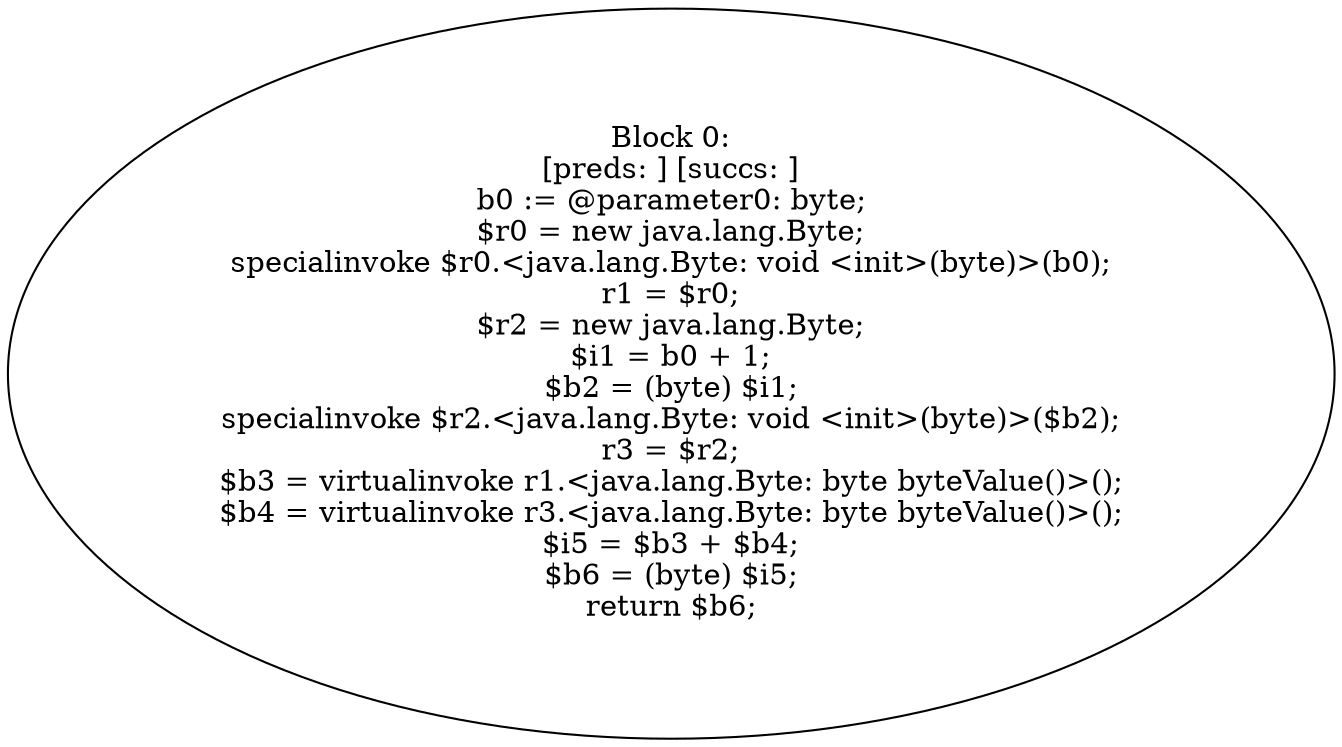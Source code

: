 digraph "unitGraph" {
    "Block 0:
[preds: ] [succs: ]
b0 := @parameter0: byte;
$r0 = new java.lang.Byte;
specialinvoke $r0.<java.lang.Byte: void <init>(byte)>(b0);
r1 = $r0;
$r2 = new java.lang.Byte;
$i1 = b0 + 1;
$b2 = (byte) $i1;
specialinvoke $r2.<java.lang.Byte: void <init>(byte)>($b2);
r3 = $r2;
$b3 = virtualinvoke r1.<java.lang.Byte: byte byteValue()>();
$b4 = virtualinvoke r3.<java.lang.Byte: byte byteValue()>();
$i5 = $b3 + $b4;
$b6 = (byte) $i5;
return $b6;
"
}
